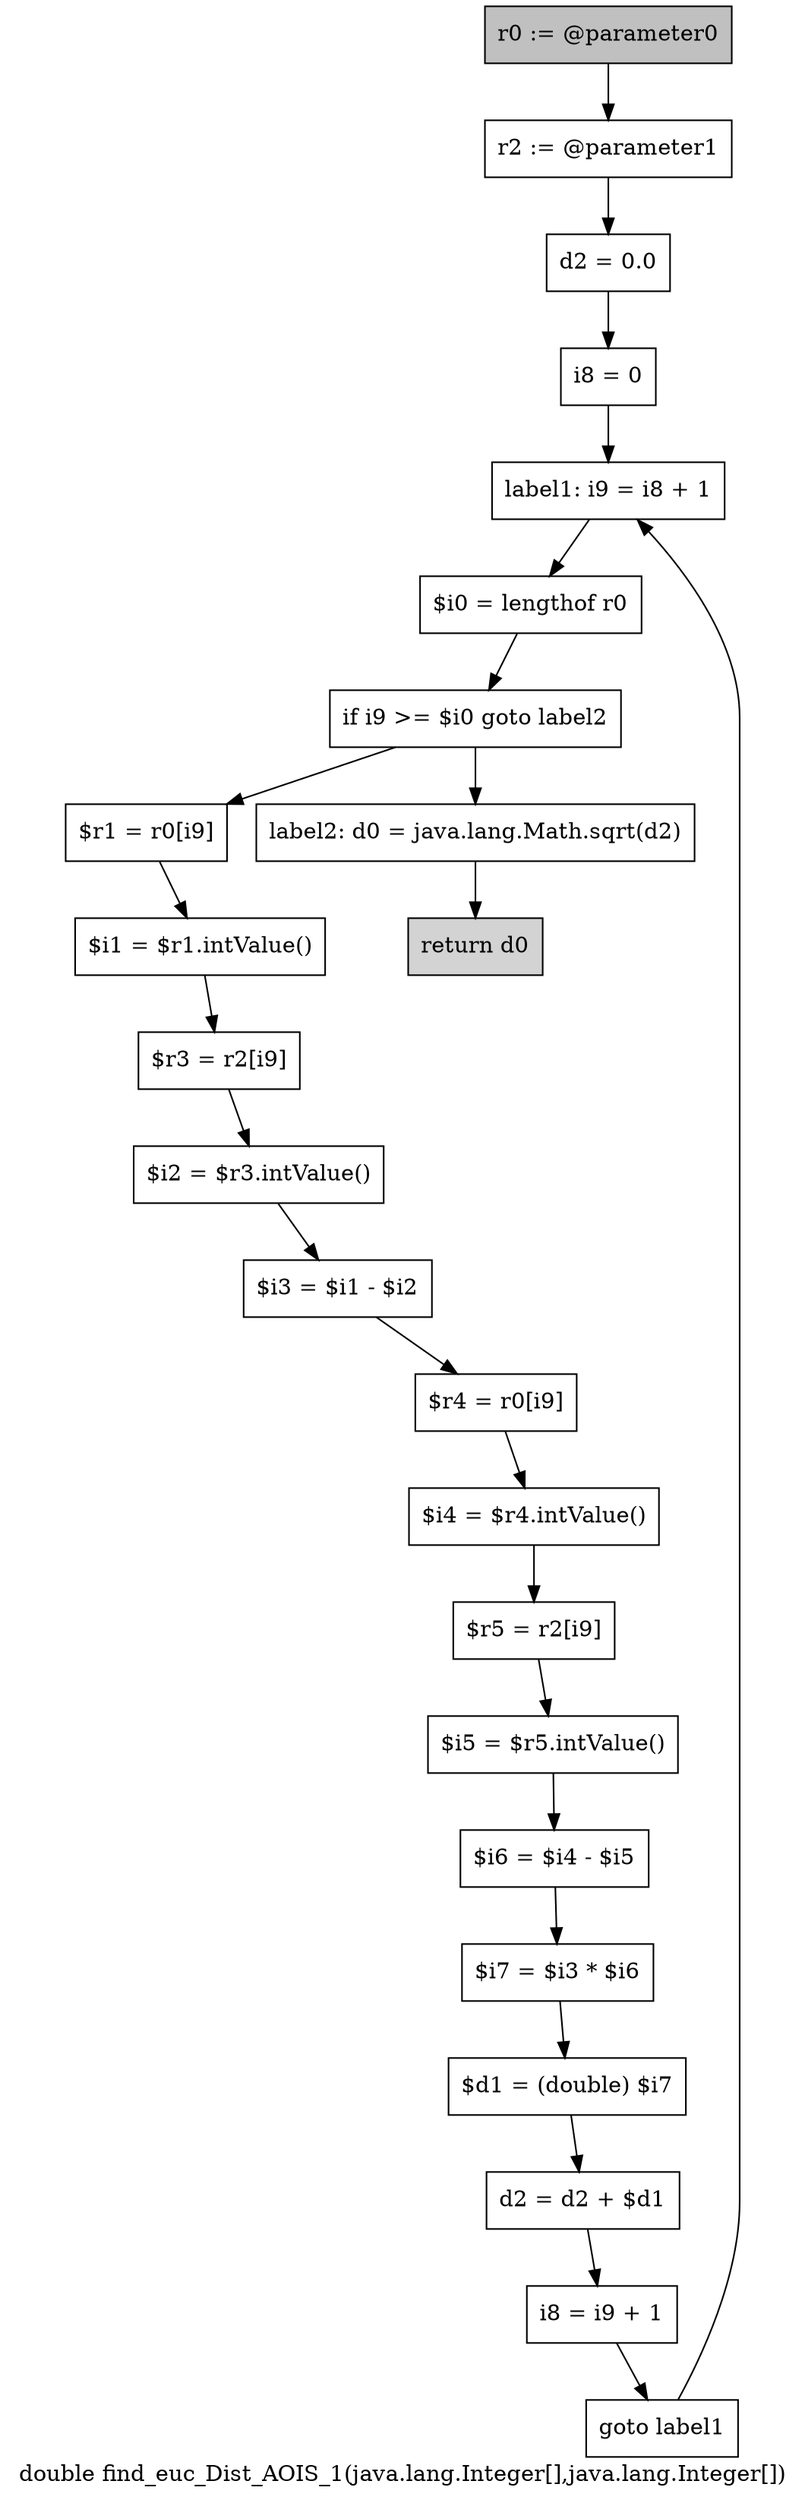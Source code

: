 digraph "double find_euc_Dist_AOIS_1(java.lang.Integer[],java.lang.Integer[])" {
    label="double find_euc_Dist_AOIS_1(java.lang.Integer[],java.lang.Integer[])";
    node [shape=box];
    "0" [style=filled,fillcolor=gray,label="r0 := @parameter0",];
    "1" [label="r2 := @parameter1",];
    "0"->"1";
    "2" [label="d2 = 0.0",];
    "1"->"2";
    "3" [label="i8 = 0",];
    "2"->"3";
    "4" [label="label1: i9 = i8 + 1",];
    "3"->"4";
    "5" [label="$i0 = lengthof r0",];
    "4"->"5";
    "6" [label="if i9 >= $i0 goto label2",];
    "5"->"6";
    "7" [label="$r1 = r0[i9]",];
    "6"->"7";
    "22" [label="label2: d0 = java.lang.Math.sqrt(d2)",];
    "6"->"22";
    "8" [label="$i1 = $r1.intValue()",];
    "7"->"8";
    "9" [label="$r3 = r2[i9]",];
    "8"->"9";
    "10" [label="$i2 = $r3.intValue()",];
    "9"->"10";
    "11" [label="$i3 = $i1 - $i2",];
    "10"->"11";
    "12" [label="$r4 = r0[i9]",];
    "11"->"12";
    "13" [label="$i4 = $r4.intValue()",];
    "12"->"13";
    "14" [label="$r5 = r2[i9]",];
    "13"->"14";
    "15" [label="$i5 = $r5.intValue()",];
    "14"->"15";
    "16" [label="$i6 = $i4 - $i5",];
    "15"->"16";
    "17" [label="$i7 = $i3 * $i6",];
    "16"->"17";
    "18" [label="$d1 = (double) $i7",];
    "17"->"18";
    "19" [label="d2 = d2 + $d1",];
    "18"->"19";
    "20" [label="i8 = i9 + 1",];
    "19"->"20";
    "21" [label="goto label1",];
    "20"->"21";
    "21"->"4";
    "23" [style=filled,fillcolor=lightgray,label="return d0",];
    "22"->"23";
}
